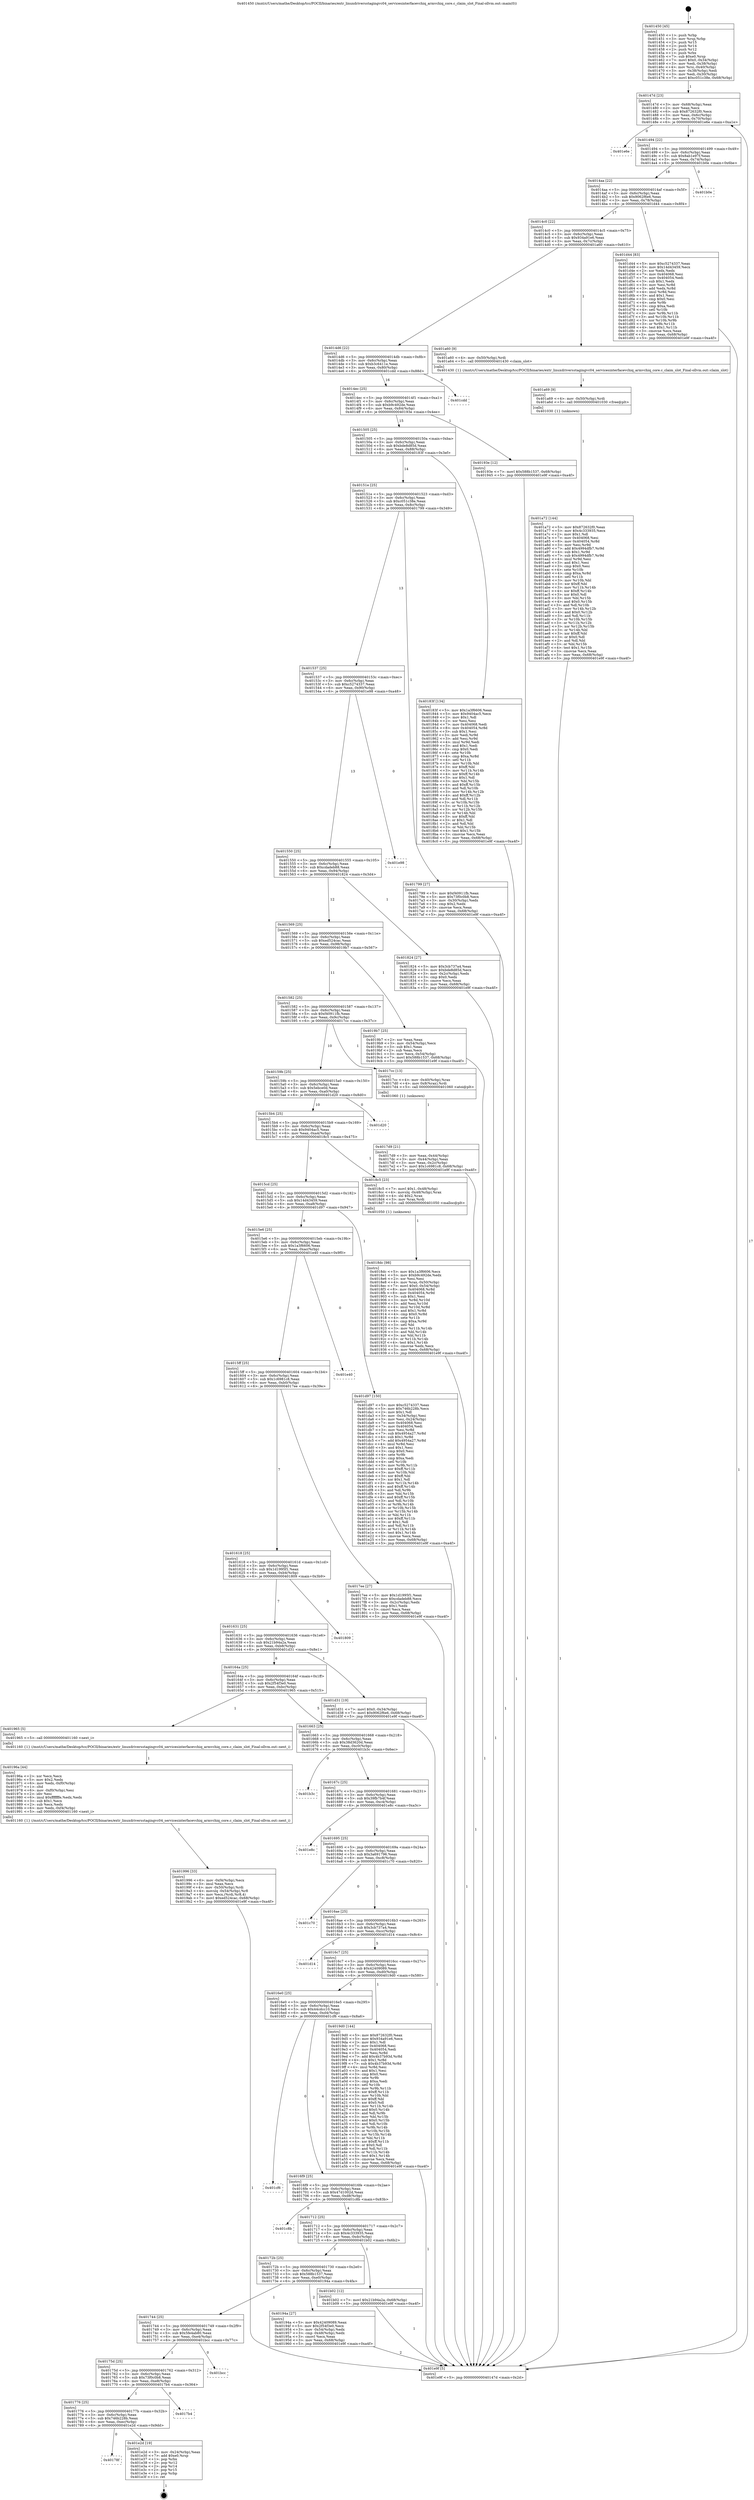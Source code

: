 digraph "0x401450" {
  label = "0x401450 (/mnt/c/Users/mathe/Desktop/tcc/POCII/binaries/extr_linuxdriversstagingvc04_servicesinterfacevchiq_armvchiq_core.c_claim_slot_Final-ollvm.out::main(0))"
  labelloc = "t"
  node[shape=record]

  Entry [label="",width=0.3,height=0.3,shape=circle,fillcolor=black,style=filled]
  "0x40147d" [label="{
     0x40147d [23]\l
     | [instrs]\l
     &nbsp;&nbsp;0x40147d \<+3\>: mov -0x68(%rbp),%eax\l
     &nbsp;&nbsp;0x401480 \<+2\>: mov %eax,%ecx\l
     &nbsp;&nbsp;0x401482 \<+6\>: sub $0x872632f0,%ecx\l
     &nbsp;&nbsp;0x401488 \<+3\>: mov %eax,-0x6c(%rbp)\l
     &nbsp;&nbsp;0x40148b \<+3\>: mov %ecx,-0x70(%rbp)\l
     &nbsp;&nbsp;0x40148e \<+6\>: je 0000000000401e6e \<main+0xa1e\>\l
  }"]
  "0x401e6e" [label="{
     0x401e6e\l
  }", style=dashed]
  "0x401494" [label="{
     0x401494 [22]\l
     | [instrs]\l
     &nbsp;&nbsp;0x401494 \<+5\>: jmp 0000000000401499 \<main+0x49\>\l
     &nbsp;&nbsp;0x401499 \<+3\>: mov -0x6c(%rbp),%eax\l
     &nbsp;&nbsp;0x40149c \<+5\>: sub $0x8ab1e97f,%eax\l
     &nbsp;&nbsp;0x4014a1 \<+3\>: mov %eax,-0x74(%rbp)\l
     &nbsp;&nbsp;0x4014a4 \<+6\>: je 0000000000401b0e \<main+0x6be\>\l
  }"]
  Exit [label="",width=0.3,height=0.3,shape=circle,fillcolor=black,style=filled,peripheries=2]
  "0x401b0e" [label="{
     0x401b0e\l
  }", style=dashed]
  "0x4014aa" [label="{
     0x4014aa [22]\l
     | [instrs]\l
     &nbsp;&nbsp;0x4014aa \<+5\>: jmp 00000000004014af \<main+0x5f\>\l
     &nbsp;&nbsp;0x4014af \<+3\>: mov -0x6c(%rbp),%eax\l
     &nbsp;&nbsp;0x4014b2 \<+5\>: sub $0x9062f6e6,%eax\l
     &nbsp;&nbsp;0x4014b7 \<+3\>: mov %eax,-0x78(%rbp)\l
     &nbsp;&nbsp;0x4014ba \<+6\>: je 0000000000401d44 \<main+0x8f4\>\l
  }"]
  "0x40178f" [label="{
     0x40178f\l
  }", style=dashed]
  "0x401d44" [label="{
     0x401d44 [83]\l
     | [instrs]\l
     &nbsp;&nbsp;0x401d44 \<+5\>: mov $0xc5274337,%eax\l
     &nbsp;&nbsp;0x401d49 \<+5\>: mov $0x14d43459,%ecx\l
     &nbsp;&nbsp;0x401d4e \<+2\>: xor %edx,%edx\l
     &nbsp;&nbsp;0x401d50 \<+7\>: mov 0x404068,%esi\l
     &nbsp;&nbsp;0x401d57 \<+7\>: mov 0x404054,%edi\l
     &nbsp;&nbsp;0x401d5e \<+3\>: sub $0x1,%edx\l
     &nbsp;&nbsp;0x401d61 \<+3\>: mov %esi,%r8d\l
     &nbsp;&nbsp;0x401d64 \<+3\>: add %edx,%r8d\l
     &nbsp;&nbsp;0x401d67 \<+4\>: imul %r8d,%esi\l
     &nbsp;&nbsp;0x401d6b \<+3\>: and $0x1,%esi\l
     &nbsp;&nbsp;0x401d6e \<+3\>: cmp $0x0,%esi\l
     &nbsp;&nbsp;0x401d71 \<+4\>: sete %r9b\l
     &nbsp;&nbsp;0x401d75 \<+3\>: cmp $0xa,%edi\l
     &nbsp;&nbsp;0x401d78 \<+4\>: setl %r10b\l
     &nbsp;&nbsp;0x401d7c \<+3\>: mov %r9b,%r11b\l
     &nbsp;&nbsp;0x401d7f \<+3\>: and %r10b,%r11b\l
     &nbsp;&nbsp;0x401d82 \<+3\>: xor %r10b,%r9b\l
     &nbsp;&nbsp;0x401d85 \<+3\>: or %r9b,%r11b\l
     &nbsp;&nbsp;0x401d88 \<+4\>: test $0x1,%r11b\l
     &nbsp;&nbsp;0x401d8c \<+3\>: cmovne %ecx,%eax\l
     &nbsp;&nbsp;0x401d8f \<+3\>: mov %eax,-0x68(%rbp)\l
     &nbsp;&nbsp;0x401d92 \<+5\>: jmp 0000000000401e9f \<main+0xa4f\>\l
  }"]
  "0x4014c0" [label="{
     0x4014c0 [22]\l
     | [instrs]\l
     &nbsp;&nbsp;0x4014c0 \<+5\>: jmp 00000000004014c5 \<main+0x75\>\l
     &nbsp;&nbsp;0x4014c5 \<+3\>: mov -0x6c(%rbp),%eax\l
     &nbsp;&nbsp;0x4014c8 \<+5\>: sub $0x934a91e6,%eax\l
     &nbsp;&nbsp;0x4014cd \<+3\>: mov %eax,-0x7c(%rbp)\l
     &nbsp;&nbsp;0x4014d0 \<+6\>: je 0000000000401a60 \<main+0x610\>\l
  }"]
  "0x401e2d" [label="{
     0x401e2d [19]\l
     | [instrs]\l
     &nbsp;&nbsp;0x401e2d \<+3\>: mov -0x24(%rbp),%eax\l
     &nbsp;&nbsp;0x401e30 \<+7\>: add $0xe0,%rsp\l
     &nbsp;&nbsp;0x401e37 \<+1\>: pop %rbx\l
     &nbsp;&nbsp;0x401e38 \<+2\>: pop %r12\l
     &nbsp;&nbsp;0x401e3a \<+2\>: pop %r14\l
     &nbsp;&nbsp;0x401e3c \<+2\>: pop %r15\l
     &nbsp;&nbsp;0x401e3e \<+1\>: pop %rbp\l
     &nbsp;&nbsp;0x401e3f \<+1\>: ret\l
  }"]
  "0x401a60" [label="{
     0x401a60 [9]\l
     | [instrs]\l
     &nbsp;&nbsp;0x401a60 \<+4\>: mov -0x50(%rbp),%rdi\l
     &nbsp;&nbsp;0x401a64 \<+5\>: call 0000000000401430 \<claim_slot\>\l
     | [calls]\l
     &nbsp;&nbsp;0x401430 \{1\} (/mnt/c/Users/mathe/Desktop/tcc/POCII/binaries/extr_linuxdriversstagingvc04_servicesinterfacevchiq_armvchiq_core.c_claim_slot_Final-ollvm.out::claim_slot)\l
  }"]
  "0x4014d6" [label="{
     0x4014d6 [22]\l
     | [instrs]\l
     &nbsp;&nbsp;0x4014d6 \<+5\>: jmp 00000000004014db \<main+0x8b\>\l
     &nbsp;&nbsp;0x4014db \<+3\>: mov -0x6c(%rbp),%eax\l
     &nbsp;&nbsp;0x4014de \<+5\>: sub $0xb3c6411e,%eax\l
     &nbsp;&nbsp;0x4014e3 \<+3\>: mov %eax,-0x80(%rbp)\l
     &nbsp;&nbsp;0x4014e6 \<+6\>: je 0000000000401cdd \<main+0x88d\>\l
  }"]
  "0x401776" [label="{
     0x401776 [25]\l
     | [instrs]\l
     &nbsp;&nbsp;0x401776 \<+5\>: jmp 000000000040177b \<main+0x32b\>\l
     &nbsp;&nbsp;0x40177b \<+3\>: mov -0x6c(%rbp),%eax\l
     &nbsp;&nbsp;0x40177e \<+5\>: sub $0x746b228b,%eax\l
     &nbsp;&nbsp;0x401783 \<+6\>: mov %eax,-0xec(%rbp)\l
     &nbsp;&nbsp;0x401789 \<+6\>: je 0000000000401e2d \<main+0x9dd\>\l
  }"]
  "0x401cdd" [label="{
     0x401cdd\l
  }", style=dashed]
  "0x4014ec" [label="{
     0x4014ec [25]\l
     | [instrs]\l
     &nbsp;&nbsp;0x4014ec \<+5\>: jmp 00000000004014f1 \<main+0xa1\>\l
     &nbsp;&nbsp;0x4014f1 \<+3\>: mov -0x6c(%rbp),%eax\l
     &nbsp;&nbsp;0x4014f4 \<+5\>: sub $0xb9c492de,%eax\l
     &nbsp;&nbsp;0x4014f9 \<+6\>: mov %eax,-0x84(%rbp)\l
     &nbsp;&nbsp;0x4014ff \<+6\>: je 000000000040193e \<main+0x4ee\>\l
  }"]
  "0x4017b4" [label="{
     0x4017b4\l
  }", style=dashed]
  "0x40193e" [label="{
     0x40193e [12]\l
     | [instrs]\l
     &nbsp;&nbsp;0x40193e \<+7\>: movl $0x588b1537,-0x68(%rbp)\l
     &nbsp;&nbsp;0x401945 \<+5\>: jmp 0000000000401e9f \<main+0xa4f\>\l
  }"]
  "0x401505" [label="{
     0x401505 [25]\l
     | [instrs]\l
     &nbsp;&nbsp;0x401505 \<+5\>: jmp 000000000040150a \<main+0xba\>\l
     &nbsp;&nbsp;0x40150a \<+3\>: mov -0x6c(%rbp),%eax\l
     &nbsp;&nbsp;0x40150d \<+5\>: sub $0xbde8d85d,%eax\l
     &nbsp;&nbsp;0x401512 \<+6\>: mov %eax,-0x88(%rbp)\l
     &nbsp;&nbsp;0x401518 \<+6\>: je 000000000040183f \<main+0x3ef\>\l
  }"]
  "0x40175d" [label="{
     0x40175d [25]\l
     | [instrs]\l
     &nbsp;&nbsp;0x40175d \<+5\>: jmp 0000000000401762 \<main+0x312\>\l
     &nbsp;&nbsp;0x401762 \<+3\>: mov -0x6c(%rbp),%eax\l
     &nbsp;&nbsp;0x401765 \<+5\>: sub $0x73f0c0b8,%eax\l
     &nbsp;&nbsp;0x40176a \<+6\>: mov %eax,-0xe8(%rbp)\l
     &nbsp;&nbsp;0x401770 \<+6\>: je 00000000004017b4 \<main+0x364\>\l
  }"]
  "0x40183f" [label="{
     0x40183f [134]\l
     | [instrs]\l
     &nbsp;&nbsp;0x40183f \<+5\>: mov $0x1a3f6606,%eax\l
     &nbsp;&nbsp;0x401844 \<+5\>: mov $0x9404ac5,%ecx\l
     &nbsp;&nbsp;0x401849 \<+2\>: mov $0x1,%dl\l
     &nbsp;&nbsp;0x40184b \<+2\>: xor %esi,%esi\l
     &nbsp;&nbsp;0x40184d \<+7\>: mov 0x404068,%edi\l
     &nbsp;&nbsp;0x401854 \<+8\>: mov 0x404054,%r8d\l
     &nbsp;&nbsp;0x40185c \<+3\>: sub $0x1,%esi\l
     &nbsp;&nbsp;0x40185f \<+3\>: mov %edi,%r9d\l
     &nbsp;&nbsp;0x401862 \<+3\>: add %esi,%r9d\l
     &nbsp;&nbsp;0x401865 \<+4\>: imul %r9d,%edi\l
     &nbsp;&nbsp;0x401869 \<+3\>: and $0x1,%edi\l
     &nbsp;&nbsp;0x40186c \<+3\>: cmp $0x0,%edi\l
     &nbsp;&nbsp;0x40186f \<+4\>: sete %r10b\l
     &nbsp;&nbsp;0x401873 \<+4\>: cmp $0xa,%r8d\l
     &nbsp;&nbsp;0x401877 \<+4\>: setl %r11b\l
     &nbsp;&nbsp;0x40187b \<+3\>: mov %r10b,%bl\l
     &nbsp;&nbsp;0x40187e \<+3\>: xor $0xff,%bl\l
     &nbsp;&nbsp;0x401881 \<+3\>: mov %r11b,%r14b\l
     &nbsp;&nbsp;0x401884 \<+4\>: xor $0xff,%r14b\l
     &nbsp;&nbsp;0x401888 \<+3\>: xor $0x1,%dl\l
     &nbsp;&nbsp;0x40188b \<+3\>: mov %bl,%r15b\l
     &nbsp;&nbsp;0x40188e \<+4\>: and $0xff,%r15b\l
     &nbsp;&nbsp;0x401892 \<+3\>: and %dl,%r10b\l
     &nbsp;&nbsp;0x401895 \<+3\>: mov %r14b,%r12b\l
     &nbsp;&nbsp;0x401898 \<+4\>: and $0xff,%r12b\l
     &nbsp;&nbsp;0x40189c \<+3\>: and %dl,%r11b\l
     &nbsp;&nbsp;0x40189f \<+3\>: or %r10b,%r15b\l
     &nbsp;&nbsp;0x4018a2 \<+3\>: or %r11b,%r12b\l
     &nbsp;&nbsp;0x4018a5 \<+3\>: xor %r12b,%r15b\l
     &nbsp;&nbsp;0x4018a8 \<+3\>: or %r14b,%bl\l
     &nbsp;&nbsp;0x4018ab \<+3\>: xor $0xff,%bl\l
     &nbsp;&nbsp;0x4018ae \<+3\>: or $0x1,%dl\l
     &nbsp;&nbsp;0x4018b1 \<+2\>: and %dl,%bl\l
     &nbsp;&nbsp;0x4018b3 \<+3\>: or %bl,%r15b\l
     &nbsp;&nbsp;0x4018b6 \<+4\>: test $0x1,%r15b\l
     &nbsp;&nbsp;0x4018ba \<+3\>: cmovne %ecx,%eax\l
     &nbsp;&nbsp;0x4018bd \<+3\>: mov %eax,-0x68(%rbp)\l
     &nbsp;&nbsp;0x4018c0 \<+5\>: jmp 0000000000401e9f \<main+0xa4f\>\l
  }"]
  "0x40151e" [label="{
     0x40151e [25]\l
     | [instrs]\l
     &nbsp;&nbsp;0x40151e \<+5\>: jmp 0000000000401523 \<main+0xd3\>\l
     &nbsp;&nbsp;0x401523 \<+3\>: mov -0x6c(%rbp),%eax\l
     &nbsp;&nbsp;0x401526 \<+5\>: sub $0xc051c38e,%eax\l
     &nbsp;&nbsp;0x40152b \<+6\>: mov %eax,-0x8c(%rbp)\l
     &nbsp;&nbsp;0x401531 \<+6\>: je 0000000000401799 \<main+0x349\>\l
  }"]
  "0x401bcc" [label="{
     0x401bcc\l
  }", style=dashed]
  "0x401799" [label="{
     0x401799 [27]\l
     | [instrs]\l
     &nbsp;&nbsp;0x401799 \<+5\>: mov $0xf40911fb,%eax\l
     &nbsp;&nbsp;0x40179e \<+5\>: mov $0x73f0c0b8,%ecx\l
     &nbsp;&nbsp;0x4017a3 \<+3\>: mov -0x30(%rbp),%edx\l
     &nbsp;&nbsp;0x4017a6 \<+3\>: cmp $0x2,%edx\l
     &nbsp;&nbsp;0x4017a9 \<+3\>: cmovne %ecx,%eax\l
     &nbsp;&nbsp;0x4017ac \<+3\>: mov %eax,-0x68(%rbp)\l
     &nbsp;&nbsp;0x4017af \<+5\>: jmp 0000000000401e9f \<main+0xa4f\>\l
  }"]
  "0x401537" [label="{
     0x401537 [25]\l
     | [instrs]\l
     &nbsp;&nbsp;0x401537 \<+5\>: jmp 000000000040153c \<main+0xec\>\l
     &nbsp;&nbsp;0x40153c \<+3\>: mov -0x6c(%rbp),%eax\l
     &nbsp;&nbsp;0x40153f \<+5\>: sub $0xc5274337,%eax\l
     &nbsp;&nbsp;0x401544 \<+6\>: mov %eax,-0x90(%rbp)\l
     &nbsp;&nbsp;0x40154a \<+6\>: je 0000000000401e98 \<main+0xa48\>\l
  }"]
  "0x401e9f" [label="{
     0x401e9f [5]\l
     | [instrs]\l
     &nbsp;&nbsp;0x401e9f \<+5\>: jmp 000000000040147d \<main+0x2d\>\l
  }"]
  "0x401450" [label="{
     0x401450 [45]\l
     | [instrs]\l
     &nbsp;&nbsp;0x401450 \<+1\>: push %rbp\l
     &nbsp;&nbsp;0x401451 \<+3\>: mov %rsp,%rbp\l
     &nbsp;&nbsp;0x401454 \<+2\>: push %r15\l
     &nbsp;&nbsp;0x401456 \<+2\>: push %r14\l
     &nbsp;&nbsp;0x401458 \<+2\>: push %r12\l
     &nbsp;&nbsp;0x40145a \<+1\>: push %rbx\l
     &nbsp;&nbsp;0x40145b \<+7\>: sub $0xe0,%rsp\l
     &nbsp;&nbsp;0x401462 \<+7\>: movl $0x0,-0x34(%rbp)\l
     &nbsp;&nbsp;0x401469 \<+3\>: mov %edi,-0x38(%rbp)\l
     &nbsp;&nbsp;0x40146c \<+4\>: mov %rsi,-0x40(%rbp)\l
     &nbsp;&nbsp;0x401470 \<+3\>: mov -0x38(%rbp),%edi\l
     &nbsp;&nbsp;0x401473 \<+3\>: mov %edi,-0x30(%rbp)\l
     &nbsp;&nbsp;0x401476 \<+7\>: movl $0xc051c38e,-0x68(%rbp)\l
  }"]
  "0x401a72" [label="{
     0x401a72 [144]\l
     | [instrs]\l
     &nbsp;&nbsp;0x401a72 \<+5\>: mov $0x872632f0,%eax\l
     &nbsp;&nbsp;0x401a77 \<+5\>: mov $0x4c333935,%ecx\l
     &nbsp;&nbsp;0x401a7c \<+2\>: mov $0x1,%dl\l
     &nbsp;&nbsp;0x401a7e \<+7\>: mov 0x404068,%esi\l
     &nbsp;&nbsp;0x401a85 \<+8\>: mov 0x404054,%r8d\l
     &nbsp;&nbsp;0x401a8d \<+3\>: mov %esi,%r9d\l
     &nbsp;&nbsp;0x401a90 \<+7\>: add $0x4994dfb7,%r9d\l
     &nbsp;&nbsp;0x401a97 \<+4\>: sub $0x1,%r9d\l
     &nbsp;&nbsp;0x401a9b \<+7\>: sub $0x4994dfb7,%r9d\l
     &nbsp;&nbsp;0x401aa2 \<+4\>: imul %r9d,%esi\l
     &nbsp;&nbsp;0x401aa6 \<+3\>: and $0x1,%esi\l
     &nbsp;&nbsp;0x401aa9 \<+3\>: cmp $0x0,%esi\l
     &nbsp;&nbsp;0x401aac \<+4\>: sete %r10b\l
     &nbsp;&nbsp;0x401ab0 \<+4\>: cmp $0xa,%r8d\l
     &nbsp;&nbsp;0x401ab4 \<+4\>: setl %r11b\l
     &nbsp;&nbsp;0x401ab8 \<+3\>: mov %r10b,%bl\l
     &nbsp;&nbsp;0x401abb \<+3\>: xor $0xff,%bl\l
     &nbsp;&nbsp;0x401abe \<+3\>: mov %r11b,%r14b\l
     &nbsp;&nbsp;0x401ac1 \<+4\>: xor $0xff,%r14b\l
     &nbsp;&nbsp;0x401ac5 \<+3\>: xor $0x0,%dl\l
     &nbsp;&nbsp;0x401ac8 \<+3\>: mov %bl,%r15b\l
     &nbsp;&nbsp;0x401acb \<+4\>: and $0x0,%r15b\l
     &nbsp;&nbsp;0x401acf \<+3\>: and %dl,%r10b\l
     &nbsp;&nbsp;0x401ad2 \<+3\>: mov %r14b,%r12b\l
     &nbsp;&nbsp;0x401ad5 \<+4\>: and $0x0,%r12b\l
     &nbsp;&nbsp;0x401ad9 \<+3\>: and %dl,%r11b\l
     &nbsp;&nbsp;0x401adc \<+3\>: or %r10b,%r15b\l
     &nbsp;&nbsp;0x401adf \<+3\>: or %r11b,%r12b\l
     &nbsp;&nbsp;0x401ae2 \<+3\>: xor %r12b,%r15b\l
     &nbsp;&nbsp;0x401ae5 \<+3\>: or %r14b,%bl\l
     &nbsp;&nbsp;0x401ae8 \<+3\>: xor $0xff,%bl\l
     &nbsp;&nbsp;0x401aeb \<+3\>: or $0x0,%dl\l
     &nbsp;&nbsp;0x401aee \<+2\>: and %dl,%bl\l
     &nbsp;&nbsp;0x401af0 \<+3\>: or %bl,%r15b\l
     &nbsp;&nbsp;0x401af3 \<+4\>: test $0x1,%r15b\l
     &nbsp;&nbsp;0x401af7 \<+3\>: cmovne %ecx,%eax\l
     &nbsp;&nbsp;0x401afa \<+3\>: mov %eax,-0x68(%rbp)\l
     &nbsp;&nbsp;0x401afd \<+5\>: jmp 0000000000401e9f \<main+0xa4f\>\l
  }"]
  "0x401e98" [label="{
     0x401e98\l
  }", style=dashed]
  "0x401550" [label="{
     0x401550 [25]\l
     | [instrs]\l
     &nbsp;&nbsp;0x401550 \<+5\>: jmp 0000000000401555 \<main+0x105\>\l
     &nbsp;&nbsp;0x401555 \<+3\>: mov -0x6c(%rbp),%eax\l
     &nbsp;&nbsp;0x401558 \<+5\>: sub $0xcdadeb88,%eax\l
     &nbsp;&nbsp;0x40155d \<+6\>: mov %eax,-0x94(%rbp)\l
     &nbsp;&nbsp;0x401563 \<+6\>: je 0000000000401824 \<main+0x3d4\>\l
  }"]
  "0x401a69" [label="{
     0x401a69 [9]\l
     | [instrs]\l
     &nbsp;&nbsp;0x401a69 \<+4\>: mov -0x50(%rbp),%rdi\l
     &nbsp;&nbsp;0x401a6d \<+5\>: call 0000000000401030 \<free@plt\>\l
     | [calls]\l
     &nbsp;&nbsp;0x401030 \{1\} (unknown)\l
  }"]
  "0x401824" [label="{
     0x401824 [27]\l
     | [instrs]\l
     &nbsp;&nbsp;0x401824 \<+5\>: mov $0x3cb737a4,%eax\l
     &nbsp;&nbsp;0x401829 \<+5\>: mov $0xbde8d85d,%ecx\l
     &nbsp;&nbsp;0x40182e \<+3\>: mov -0x2c(%rbp),%edx\l
     &nbsp;&nbsp;0x401831 \<+3\>: cmp $0x0,%edx\l
     &nbsp;&nbsp;0x401834 \<+3\>: cmove %ecx,%eax\l
     &nbsp;&nbsp;0x401837 \<+3\>: mov %eax,-0x68(%rbp)\l
     &nbsp;&nbsp;0x40183a \<+5\>: jmp 0000000000401e9f \<main+0xa4f\>\l
  }"]
  "0x401569" [label="{
     0x401569 [25]\l
     | [instrs]\l
     &nbsp;&nbsp;0x401569 \<+5\>: jmp 000000000040156e \<main+0x11e\>\l
     &nbsp;&nbsp;0x40156e \<+3\>: mov -0x6c(%rbp),%eax\l
     &nbsp;&nbsp;0x401571 \<+5\>: sub $0xed524cac,%eax\l
     &nbsp;&nbsp;0x401576 \<+6\>: mov %eax,-0x98(%rbp)\l
     &nbsp;&nbsp;0x40157c \<+6\>: je 00000000004019b7 \<main+0x567\>\l
  }"]
  "0x401996" [label="{
     0x401996 [33]\l
     | [instrs]\l
     &nbsp;&nbsp;0x401996 \<+6\>: mov -0xf4(%rbp),%ecx\l
     &nbsp;&nbsp;0x40199c \<+3\>: imul %eax,%ecx\l
     &nbsp;&nbsp;0x40199f \<+4\>: mov -0x50(%rbp),%rdi\l
     &nbsp;&nbsp;0x4019a3 \<+4\>: movslq -0x54(%rbp),%r8\l
     &nbsp;&nbsp;0x4019a7 \<+4\>: mov %ecx,(%rdi,%r8,4)\l
     &nbsp;&nbsp;0x4019ab \<+7\>: movl $0xed524cac,-0x68(%rbp)\l
     &nbsp;&nbsp;0x4019b2 \<+5\>: jmp 0000000000401e9f \<main+0xa4f\>\l
  }"]
  "0x4019b7" [label="{
     0x4019b7 [25]\l
     | [instrs]\l
     &nbsp;&nbsp;0x4019b7 \<+2\>: xor %eax,%eax\l
     &nbsp;&nbsp;0x4019b9 \<+3\>: mov -0x54(%rbp),%ecx\l
     &nbsp;&nbsp;0x4019bc \<+3\>: sub $0x1,%eax\l
     &nbsp;&nbsp;0x4019bf \<+2\>: sub %eax,%ecx\l
     &nbsp;&nbsp;0x4019c1 \<+3\>: mov %ecx,-0x54(%rbp)\l
     &nbsp;&nbsp;0x4019c4 \<+7\>: movl $0x588b1537,-0x68(%rbp)\l
     &nbsp;&nbsp;0x4019cb \<+5\>: jmp 0000000000401e9f \<main+0xa4f\>\l
  }"]
  "0x401582" [label="{
     0x401582 [25]\l
     | [instrs]\l
     &nbsp;&nbsp;0x401582 \<+5\>: jmp 0000000000401587 \<main+0x137\>\l
     &nbsp;&nbsp;0x401587 \<+3\>: mov -0x6c(%rbp),%eax\l
     &nbsp;&nbsp;0x40158a \<+5\>: sub $0xf40911fb,%eax\l
     &nbsp;&nbsp;0x40158f \<+6\>: mov %eax,-0x9c(%rbp)\l
     &nbsp;&nbsp;0x401595 \<+6\>: je 00000000004017cc \<main+0x37c\>\l
  }"]
  "0x40196a" [label="{
     0x40196a [44]\l
     | [instrs]\l
     &nbsp;&nbsp;0x40196a \<+2\>: xor %ecx,%ecx\l
     &nbsp;&nbsp;0x40196c \<+5\>: mov $0x2,%edx\l
     &nbsp;&nbsp;0x401971 \<+6\>: mov %edx,-0xf0(%rbp)\l
     &nbsp;&nbsp;0x401977 \<+1\>: cltd\l
     &nbsp;&nbsp;0x401978 \<+6\>: mov -0xf0(%rbp),%esi\l
     &nbsp;&nbsp;0x40197e \<+2\>: idiv %esi\l
     &nbsp;&nbsp;0x401980 \<+6\>: imul $0xfffffffe,%edx,%edx\l
     &nbsp;&nbsp;0x401986 \<+3\>: sub $0x1,%ecx\l
     &nbsp;&nbsp;0x401989 \<+2\>: sub %ecx,%edx\l
     &nbsp;&nbsp;0x40198b \<+6\>: mov %edx,-0xf4(%rbp)\l
     &nbsp;&nbsp;0x401991 \<+5\>: call 0000000000401160 \<next_i\>\l
     | [calls]\l
     &nbsp;&nbsp;0x401160 \{1\} (/mnt/c/Users/mathe/Desktop/tcc/POCII/binaries/extr_linuxdriversstagingvc04_servicesinterfacevchiq_armvchiq_core.c_claim_slot_Final-ollvm.out::next_i)\l
  }"]
  "0x4017cc" [label="{
     0x4017cc [13]\l
     | [instrs]\l
     &nbsp;&nbsp;0x4017cc \<+4\>: mov -0x40(%rbp),%rax\l
     &nbsp;&nbsp;0x4017d0 \<+4\>: mov 0x8(%rax),%rdi\l
     &nbsp;&nbsp;0x4017d4 \<+5\>: call 0000000000401060 \<atoi@plt\>\l
     | [calls]\l
     &nbsp;&nbsp;0x401060 \{1\} (unknown)\l
  }"]
  "0x40159b" [label="{
     0x40159b [25]\l
     | [instrs]\l
     &nbsp;&nbsp;0x40159b \<+5\>: jmp 00000000004015a0 \<main+0x150\>\l
     &nbsp;&nbsp;0x4015a0 \<+3\>: mov -0x6c(%rbp),%eax\l
     &nbsp;&nbsp;0x4015a3 \<+5\>: sub $0x5ebce0d,%eax\l
     &nbsp;&nbsp;0x4015a8 \<+6\>: mov %eax,-0xa0(%rbp)\l
     &nbsp;&nbsp;0x4015ae \<+6\>: je 0000000000401d20 \<main+0x8d0\>\l
  }"]
  "0x4017d9" [label="{
     0x4017d9 [21]\l
     | [instrs]\l
     &nbsp;&nbsp;0x4017d9 \<+3\>: mov %eax,-0x44(%rbp)\l
     &nbsp;&nbsp;0x4017dc \<+3\>: mov -0x44(%rbp),%eax\l
     &nbsp;&nbsp;0x4017df \<+3\>: mov %eax,-0x2c(%rbp)\l
     &nbsp;&nbsp;0x4017e2 \<+7\>: movl $0x1c6981c8,-0x68(%rbp)\l
     &nbsp;&nbsp;0x4017e9 \<+5\>: jmp 0000000000401e9f \<main+0xa4f\>\l
  }"]
  "0x401744" [label="{
     0x401744 [25]\l
     | [instrs]\l
     &nbsp;&nbsp;0x401744 \<+5\>: jmp 0000000000401749 \<main+0x2f9\>\l
     &nbsp;&nbsp;0x401749 \<+3\>: mov -0x6c(%rbp),%eax\l
     &nbsp;&nbsp;0x40174c \<+5\>: sub $0x5fe4ab80,%eax\l
     &nbsp;&nbsp;0x401751 \<+6\>: mov %eax,-0xe4(%rbp)\l
     &nbsp;&nbsp;0x401757 \<+6\>: je 0000000000401bcc \<main+0x77c\>\l
  }"]
  "0x401d20" [label="{
     0x401d20\l
  }", style=dashed]
  "0x4015b4" [label="{
     0x4015b4 [25]\l
     | [instrs]\l
     &nbsp;&nbsp;0x4015b4 \<+5\>: jmp 00000000004015b9 \<main+0x169\>\l
     &nbsp;&nbsp;0x4015b9 \<+3\>: mov -0x6c(%rbp),%eax\l
     &nbsp;&nbsp;0x4015bc \<+5\>: sub $0x9404ac5,%eax\l
     &nbsp;&nbsp;0x4015c1 \<+6\>: mov %eax,-0xa4(%rbp)\l
     &nbsp;&nbsp;0x4015c7 \<+6\>: je 00000000004018c5 \<main+0x475\>\l
  }"]
  "0x40194a" [label="{
     0x40194a [27]\l
     | [instrs]\l
     &nbsp;&nbsp;0x40194a \<+5\>: mov $0x42409089,%eax\l
     &nbsp;&nbsp;0x40194f \<+5\>: mov $0x2f54f3e0,%ecx\l
     &nbsp;&nbsp;0x401954 \<+3\>: mov -0x54(%rbp),%edx\l
     &nbsp;&nbsp;0x401957 \<+3\>: cmp -0x48(%rbp),%edx\l
     &nbsp;&nbsp;0x40195a \<+3\>: cmovl %ecx,%eax\l
     &nbsp;&nbsp;0x40195d \<+3\>: mov %eax,-0x68(%rbp)\l
     &nbsp;&nbsp;0x401960 \<+5\>: jmp 0000000000401e9f \<main+0xa4f\>\l
  }"]
  "0x4018c5" [label="{
     0x4018c5 [23]\l
     | [instrs]\l
     &nbsp;&nbsp;0x4018c5 \<+7\>: movl $0x1,-0x48(%rbp)\l
     &nbsp;&nbsp;0x4018cc \<+4\>: movslq -0x48(%rbp),%rax\l
     &nbsp;&nbsp;0x4018d0 \<+4\>: shl $0x2,%rax\l
     &nbsp;&nbsp;0x4018d4 \<+3\>: mov %rax,%rdi\l
     &nbsp;&nbsp;0x4018d7 \<+5\>: call 0000000000401050 \<malloc@plt\>\l
     | [calls]\l
     &nbsp;&nbsp;0x401050 \{1\} (unknown)\l
  }"]
  "0x4015cd" [label="{
     0x4015cd [25]\l
     | [instrs]\l
     &nbsp;&nbsp;0x4015cd \<+5\>: jmp 00000000004015d2 \<main+0x182\>\l
     &nbsp;&nbsp;0x4015d2 \<+3\>: mov -0x6c(%rbp),%eax\l
     &nbsp;&nbsp;0x4015d5 \<+5\>: sub $0x14d43459,%eax\l
     &nbsp;&nbsp;0x4015da \<+6\>: mov %eax,-0xa8(%rbp)\l
     &nbsp;&nbsp;0x4015e0 \<+6\>: je 0000000000401d97 \<main+0x947\>\l
  }"]
  "0x40172b" [label="{
     0x40172b [25]\l
     | [instrs]\l
     &nbsp;&nbsp;0x40172b \<+5\>: jmp 0000000000401730 \<main+0x2e0\>\l
     &nbsp;&nbsp;0x401730 \<+3\>: mov -0x6c(%rbp),%eax\l
     &nbsp;&nbsp;0x401733 \<+5\>: sub $0x588b1537,%eax\l
     &nbsp;&nbsp;0x401738 \<+6\>: mov %eax,-0xe0(%rbp)\l
     &nbsp;&nbsp;0x40173e \<+6\>: je 000000000040194a \<main+0x4fa\>\l
  }"]
  "0x401d97" [label="{
     0x401d97 [150]\l
     | [instrs]\l
     &nbsp;&nbsp;0x401d97 \<+5\>: mov $0xc5274337,%eax\l
     &nbsp;&nbsp;0x401d9c \<+5\>: mov $0x746b228b,%ecx\l
     &nbsp;&nbsp;0x401da1 \<+2\>: mov $0x1,%dl\l
     &nbsp;&nbsp;0x401da3 \<+3\>: mov -0x34(%rbp),%esi\l
     &nbsp;&nbsp;0x401da6 \<+3\>: mov %esi,-0x24(%rbp)\l
     &nbsp;&nbsp;0x401da9 \<+7\>: mov 0x404068,%esi\l
     &nbsp;&nbsp;0x401db0 \<+7\>: mov 0x404054,%edi\l
     &nbsp;&nbsp;0x401db7 \<+3\>: mov %esi,%r8d\l
     &nbsp;&nbsp;0x401dba \<+7\>: sub $0x4954a27,%r8d\l
     &nbsp;&nbsp;0x401dc1 \<+4\>: sub $0x1,%r8d\l
     &nbsp;&nbsp;0x401dc5 \<+7\>: add $0x4954a27,%r8d\l
     &nbsp;&nbsp;0x401dcc \<+4\>: imul %r8d,%esi\l
     &nbsp;&nbsp;0x401dd0 \<+3\>: and $0x1,%esi\l
     &nbsp;&nbsp;0x401dd3 \<+3\>: cmp $0x0,%esi\l
     &nbsp;&nbsp;0x401dd6 \<+4\>: sete %r9b\l
     &nbsp;&nbsp;0x401dda \<+3\>: cmp $0xa,%edi\l
     &nbsp;&nbsp;0x401ddd \<+4\>: setl %r10b\l
     &nbsp;&nbsp;0x401de1 \<+3\>: mov %r9b,%r11b\l
     &nbsp;&nbsp;0x401de4 \<+4\>: xor $0xff,%r11b\l
     &nbsp;&nbsp;0x401de8 \<+3\>: mov %r10b,%bl\l
     &nbsp;&nbsp;0x401deb \<+3\>: xor $0xff,%bl\l
     &nbsp;&nbsp;0x401dee \<+3\>: xor $0x1,%dl\l
     &nbsp;&nbsp;0x401df1 \<+3\>: mov %r11b,%r14b\l
     &nbsp;&nbsp;0x401df4 \<+4\>: and $0xff,%r14b\l
     &nbsp;&nbsp;0x401df8 \<+3\>: and %dl,%r9b\l
     &nbsp;&nbsp;0x401dfb \<+3\>: mov %bl,%r15b\l
     &nbsp;&nbsp;0x401dfe \<+4\>: and $0xff,%r15b\l
     &nbsp;&nbsp;0x401e02 \<+3\>: and %dl,%r10b\l
     &nbsp;&nbsp;0x401e05 \<+3\>: or %r9b,%r14b\l
     &nbsp;&nbsp;0x401e08 \<+3\>: or %r10b,%r15b\l
     &nbsp;&nbsp;0x401e0b \<+3\>: xor %r15b,%r14b\l
     &nbsp;&nbsp;0x401e0e \<+3\>: or %bl,%r11b\l
     &nbsp;&nbsp;0x401e11 \<+4\>: xor $0xff,%r11b\l
     &nbsp;&nbsp;0x401e15 \<+3\>: or $0x1,%dl\l
     &nbsp;&nbsp;0x401e18 \<+3\>: and %dl,%r11b\l
     &nbsp;&nbsp;0x401e1b \<+3\>: or %r11b,%r14b\l
     &nbsp;&nbsp;0x401e1e \<+4\>: test $0x1,%r14b\l
     &nbsp;&nbsp;0x401e22 \<+3\>: cmovne %ecx,%eax\l
     &nbsp;&nbsp;0x401e25 \<+3\>: mov %eax,-0x68(%rbp)\l
     &nbsp;&nbsp;0x401e28 \<+5\>: jmp 0000000000401e9f \<main+0xa4f\>\l
  }"]
  "0x4015e6" [label="{
     0x4015e6 [25]\l
     | [instrs]\l
     &nbsp;&nbsp;0x4015e6 \<+5\>: jmp 00000000004015eb \<main+0x19b\>\l
     &nbsp;&nbsp;0x4015eb \<+3\>: mov -0x6c(%rbp),%eax\l
     &nbsp;&nbsp;0x4015ee \<+5\>: sub $0x1a3f6606,%eax\l
     &nbsp;&nbsp;0x4015f3 \<+6\>: mov %eax,-0xac(%rbp)\l
     &nbsp;&nbsp;0x4015f9 \<+6\>: je 0000000000401e40 \<main+0x9f0\>\l
  }"]
  "0x401b02" [label="{
     0x401b02 [12]\l
     | [instrs]\l
     &nbsp;&nbsp;0x401b02 \<+7\>: movl $0x21b94a2a,-0x68(%rbp)\l
     &nbsp;&nbsp;0x401b09 \<+5\>: jmp 0000000000401e9f \<main+0xa4f\>\l
  }"]
  "0x401e40" [label="{
     0x401e40\l
  }", style=dashed]
  "0x4015ff" [label="{
     0x4015ff [25]\l
     | [instrs]\l
     &nbsp;&nbsp;0x4015ff \<+5\>: jmp 0000000000401604 \<main+0x1b4\>\l
     &nbsp;&nbsp;0x401604 \<+3\>: mov -0x6c(%rbp),%eax\l
     &nbsp;&nbsp;0x401607 \<+5\>: sub $0x1c6981c8,%eax\l
     &nbsp;&nbsp;0x40160c \<+6\>: mov %eax,-0xb0(%rbp)\l
     &nbsp;&nbsp;0x401612 \<+6\>: je 00000000004017ee \<main+0x39e\>\l
  }"]
  "0x401712" [label="{
     0x401712 [25]\l
     | [instrs]\l
     &nbsp;&nbsp;0x401712 \<+5\>: jmp 0000000000401717 \<main+0x2c7\>\l
     &nbsp;&nbsp;0x401717 \<+3\>: mov -0x6c(%rbp),%eax\l
     &nbsp;&nbsp;0x40171a \<+5\>: sub $0x4c333935,%eax\l
     &nbsp;&nbsp;0x40171f \<+6\>: mov %eax,-0xdc(%rbp)\l
     &nbsp;&nbsp;0x401725 \<+6\>: je 0000000000401b02 \<main+0x6b2\>\l
  }"]
  "0x4017ee" [label="{
     0x4017ee [27]\l
     | [instrs]\l
     &nbsp;&nbsp;0x4017ee \<+5\>: mov $0x1d1995f1,%eax\l
     &nbsp;&nbsp;0x4017f3 \<+5\>: mov $0xcdadeb88,%ecx\l
     &nbsp;&nbsp;0x4017f8 \<+3\>: mov -0x2c(%rbp),%edx\l
     &nbsp;&nbsp;0x4017fb \<+3\>: cmp $0x1,%edx\l
     &nbsp;&nbsp;0x4017fe \<+3\>: cmovl %ecx,%eax\l
     &nbsp;&nbsp;0x401801 \<+3\>: mov %eax,-0x68(%rbp)\l
     &nbsp;&nbsp;0x401804 \<+5\>: jmp 0000000000401e9f \<main+0xa4f\>\l
  }"]
  "0x401618" [label="{
     0x401618 [25]\l
     | [instrs]\l
     &nbsp;&nbsp;0x401618 \<+5\>: jmp 000000000040161d \<main+0x1cd\>\l
     &nbsp;&nbsp;0x40161d \<+3\>: mov -0x6c(%rbp),%eax\l
     &nbsp;&nbsp;0x401620 \<+5\>: sub $0x1d1995f1,%eax\l
     &nbsp;&nbsp;0x401625 \<+6\>: mov %eax,-0xb4(%rbp)\l
     &nbsp;&nbsp;0x40162b \<+6\>: je 0000000000401809 \<main+0x3b9\>\l
  }"]
  "0x4018dc" [label="{
     0x4018dc [98]\l
     | [instrs]\l
     &nbsp;&nbsp;0x4018dc \<+5\>: mov $0x1a3f6606,%ecx\l
     &nbsp;&nbsp;0x4018e1 \<+5\>: mov $0xb9c492de,%edx\l
     &nbsp;&nbsp;0x4018e6 \<+2\>: xor %esi,%esi\l
     &nbsp;&nbsp;0x4018e8 \<+4\>: mov %rax,-0x50(%rbp)\l
     &nbsp;&nbsp;0x4018ec \<+7\>: movl $0x0,-0x54(%rbp)\l
     &nbsp;&nbsp;0x4018f3 \<+8\>: mov 0x404068,%r8d\l
     &nbsp;&nbsp;0x4018fb \<+8\>: mov 0x404054,%r9d\l
     &nbsp;&nbsp;0x401903 \<+3\>: sub $0x1,%esi\l
     &nbsp;&nbsp;0x401906 \<+3\>: mov %r8d,%r10d\l
     &nbsp;&nbsp;0x401909 \<+3\>: add %esi,%r10d\l
     &nbsp;&nbsp;0x40190c \<+4\>: imul %r10d,%r8d\l
     &nbsp;&nbsp;0x401910 \<+4\>: and $0x1,%r8d\l
     &nbsp;&nbsp;0x401914 \<+4\>: cmp $0x0,%r8d\l
     &nbsp;&nbsp;0x401918 \<+4\>: sete %r11b\l
     &nbsp;&nbsp;0x40191c \<+4\>: cmp $0xa,%r9d\l
     &nbsp;&nbsp;0x401920 \<+3\>: setl %bl\l
     &nbsp;&nbsp;0x401923 \<+3\>: mov %r11b,%r14b\l
     &nbsp;&nbsp;0x401926 \<+3\>: and %bl,%r14b\l
     &nbsp;&nbsp;0x401929 \<+3\>: xor %bl,%r11b\l
     &nbsp;&nbsp;0x40192c \<+3\>: or %r11b,%r14b\l
     &nbsp;&nbsp;0x40192f \<+4\>: test $0x1,%r14b\l
     &nbsp;&nbsp;0x401933 \<+3\>: cmovne %edx,%ecx\l
     &nbsp;&nbsp;0x401936 \<+3\>: mov %ecx,-0x68(%rbp)\l
     &nbsp;&nbsp;0x401939 \<+5\>: jmp 0000000000401e9f \<main+0xa4f\>\l
  }"]
  "0x401c8b" [label="{
     0x401c8b\l
  }", style=dashed]
  "0x401809" [label="{
     0x401809\l
  }", style=dashed]
  "0x401631" [label="{
     0x401631 [25]\l
     | [instrs]\l
     &nbsp;&nbsp;0x401631 \<+5\>: jmp 0000000000401636 \<main+0x1e6\>\l
     &nbsp;&nbsp;0x401636 \<+3\>: mov -0x6c(%rbp),%eax\l
     &nbsp;&nbsp;0x401639 \<+5\>: sub $0x21b94a2a,%eax\l
     &nbsp;&nbsp;0x40163e \<+6\>: mov %eax,-0xb8(%rbp)\l
     &nbsp;&nbsp;0x401644 \<+6\>: je 0000000000401d31 \<main+0x8e1\>\l
  }"]
  "0x4016f9" [label="{
     0x4016f9 [25]\l
     | [instrs]\l
     &nbsp;&nbsp;0x4016f9 \<+5\>: jmp 00000000004016fe \<main+0x2ae\>\l
     &nbsp;&nbsp;0x4016fe \<+3\>: mov -0x6c(%rbp),%eax\l
     &nbsp;&nbsp;0x401701 \<+5\>: sub $0x47d1002d,%eax\l
     &nbsp;&nbsp;0x401706 \<+6\>: mov %eax,-0xd8(%rbp)\l
     &nbsp;&nbsp;0x40170c \<+6\>: je 0000000000401c8b \<main+0x83b\>\l
  }"]
  "0x401d31" [label="{
     0x401d31 [19]\l
     | [instrs]\l
     &nbsp;&nbsp;0x401d31 \<+7\>: movl $0x0,-0x34(%rbp)\l
     &nbsp;&nbsp;0x401d38 \<+7\>: movl $0x9062f6e6,-0x68(%rbp)\l
     &nbsp;&nbsp;0x401d3f \<+5\>: jmp 0000000000401e9f \<main+0xa4f\>\l
  }"]
  "0x40164a" [label="{
     0x40164a [25]\l
     | [instrs]\l
     &nbsp;&nbsp;0x40164a \<+5\>: jmp 000000000040164f \<main+0x1ff\>\l
     &nbsp;&nbsp;0x40164f \<+3\>: mov -0x6c(%rbp),%eax\l
     &nbsp;&nbsp;0x401652 \<+5\>: sub $0x2f54f3e0,%eax\l
     &nbsp;&nbsp;0x401657 \<+6\>: mov %eax,-0xbc(%rbp)\l
     &nbsp;&nbsp;0x40165d \<+6\>: je 0000000000401965 \<main+0x515\>\l
  }"]
  "0x401cf6" [label="{
     0x401cf6\l
  }", style=dashed]
  "0x401965" [label="{
     0x401965 [5]\l
     | [instrs]\l
     &nbsp;&nbsp;0x401965 \<+5\>: call 0000000000401160 \<next_i\>\l
     | [calls]\l
     &nbsp;&nbsp;0x401160 \{1\} (/mnt/c/Users/mathe/Desktop/tcc/POCII/binaries/extr_linuxdriversstagingvc04_servicesinterfacevchiq_armvchiq_core.c_claim_slot_Final-ollvm.out::next_i)\l
  }"]
  "0x401663" [label="{
     0x401663 [25]\l
     | [instrs]\l
     &nbsp;&nbsp;0x401663 \<+5\>: jmp 0000000000401668 \<main+0x218\>\l
     &nbsp;&nbsp;0x401668 \<+3\>: mov -0x6c(%rbp),%eax\l
     &nbsp;&nbsp;0x40166b \<+5\>: sub $0x38d3620d,%eax\l
     &nbsp;&nbsp;0x401670 \<+6\>: mov %eax,-0xc0(%rbp)\l
     &nbsp;&nbsp;0x401676 \<+6\>: je 0000000000401b3c \<main+0x6ec\>\l
  }"]
  "0x4016e0" [label="{
     0x4016e0 [25]\l
     | [instrs]\l
     &nbsp;&nbsp;0x4016e0 \<+5\>: jmp 00000000004016e5 \<main+0x295\>\l
     &nbsp;&nbsp;0x4016e5 \<+3\>: mov -0x6c(%rbp),%eax\l
     &nbsp;&nbsp;0x4016e8 \<+5\>: sub $0x44cdcc10,%eax\l
     &nbsp;&nbsp;0x4016ed \<+6\>: mov %eax,-0xd4(%rbp)\l
     &nbsp;&nbsp;0x4016f3 \<+6\>: je 0000000000401cf6 \<main+0x8a6\>\l
  }"]
  "0x401b3c" [label="{
     0x401b3c\l
  }", style=dashed]
  "0x40167c" [label="{
     0x40167c [25]\l
     | [instrs]\l
     &nbsp;&nbsp;0x40167c \<+5\>: jmp 0000000000401681 \<main+0x231\>\l
     &nbsp;&nbsp;0x401681 \<+3\>: mov -0x6c(%rbp),%eax\l
     &nbsp;&nbsp;0x401684 \<+5\>: sub $0x39fb7b4f,%eax\l
     &nbsp;&nbsp;0x401689 \<+6\>: mov %eax,-0xc4(%rbp)\l
     &nbsp;&nbsp;0x40168f \<+6\>: je 0000000000401e8c \<main+0xa3c\>\l
  }"]
  "0x4019d0" [label="{
     0x4019d0 [144]\l
     | [instrs]\l
     &nbsp;&nbsp;0x4019d0 \<+5\>: mov $0x872632f0,%eax\l
     &nbsp;&nbsp;0x4019d5 \<+5\>: mov $0x934a91e6,%ecx\l
     &nbsp;&nbsp;0x4019da \<+2\>: mov $0x1,%dl\l
     &nbsp;&nbsp;0x4019dc \<+7\>: mov 0x404068,%esi\l
     &nbsp;&nbsp;0x4019e3 \<+7\>: mov 0x404054,%edi\l
     &nbsp;&nbsp;0x4019ea \<+3\>: mov %esi,%r8d\l
     &nbsp;&nbsp;0x4019ed \<+7\>: add $0x4b37b93d,%r8d\l
     &nbsp;&nbsp;0x4019f4 \<+4\>: sub $0x1,%r8d\l
     &nbsp;&nbsp;0x4019f8 \<+7\>: sub $0x4b37b93d,%r8d\l
     &nbsp;&nbsp;0x4019ff \<+4\>: imul %r8d,%esi\l
     &nbsp;&nbsp;0x401a03 \<+3\>: and $0x1,%esi\l
     &nbsp;&nbsp;0x401a06 \<+3\>: cmp $0x0,%esi\l
     &nbsp;&nbsp;0x401a09 \<+4\>: sete %r9b\l
     &nbsp;&nbsp;0x401a0d \<+3\>: cmp $0xa,%edi\l
     &nbsp;&nbsp;0x401a10 \<+4\>: setl %r10b\l
     &nbsp;&nbsp;0x401a14 \<+3\>: mov %r9b,%r11b\l
     &nbsp;&nbsp;0x401a17 \<+4\>: xor $0xff,%r11b\l
     &nbsp;&nbsp;0x401a1b \<+3\>: mov %r10b,%bl\l
     &nbsp;&nbsp;0x401a1e \<+3\>: xor $0xff,%bl\l
     &nbsp;&nbsp;0x401a21 \<+3\>: xor $0x0,%dl\l
     &nbsp;&nbsp;0x401a24 \<+3\>: mov %r11b,%r14b\l
     &nbsp;&nbsp;0x401a27 \<+4\>: and $0x0,%r14b\l
     &nbsp;&nbsp;0x401a2b \<+3\>: and %dl,%r9b\l
     &nbsp;&nbsp;0x401a2e \<+3\>: mov %bl,%r15b\l
     &nbsp;&nbsp;0x401a31 \<+4\>: and $0x0,%r15b\l
     &nbsp;&nbsp;0x401a35 \<+3\>: and %dl,%r10b\l
     &nbsp;&nbsp;0x401a38 \<+3\>: or %r9b,%r14b\l
     &nbsp;&nbsp;0x401a3b \<+3\>: or %r10b,%r15b\l
     &nbsp;&nbsp;0x401a3e \<+3\>: xor %r15b,%r14b\l
     &nbsp;&nbsp;0x401a41 \<+3\>: or %bl,%r11b\l
     &nbsp;&nbsp;0x401a44 \<+4\>: xor $0xff,%r11b\l
     &nbsp;&nbsp;0x401a48 \<+3\>: or $0x0,%dl\l
     &nbsp;&nbsp;0x401a4b \<+3\>: and %dl,%r11b\l
     &nbsp;&nbsp;0x401a4e \<+3\>: or %r11b,%r14b\l
     &nbsp;&nbsp;0x401a51 \<+4\>: test $0x1,%r14b\l
     &nbsp;&nbsp;0x401a55 \<+3\>: cmovne %ecx,%eax\l
     &nbsp;&nbsp;0x401a58 \<+3\>: mov %eax,-0x68(%rbp)\l
     &nbsp;&nbsp;0x401a5b \<+5\>: jmp 0000000000401e9f \<main+0xa4f\>\l
  }"]
  "0x401e8c" [label="{
     0x401e8c\l
  }", style=dashed]
  "0x401695" [label="{
     0x401695 [25]\l
     | [instrs]\l
     &nbsp;&nbsp;0x401695 \<+5\>: jmp 000000000040169a \<main+0x24a\>\l
     &nbsp;&nbsp;0x40169a \<+3\>: mov -0x6c(%rbp),%eax\l
     &nbsp;&nbsp;0x40169d \<+5\>: sub $0x3a691796,%eax\l
     &nbsp;&nbsp;0x4016a2 \<+6\>: mov %eax,-0xc8(%rbp)\l
     &nbsp;&nbsp;0x4016a8 \<+6\>: je 0000000000401c70 \<main+0x820\>\l
  }"]
  "0x4016c7" [label="{
     0x4016c7 [25]\l
     | [instrs]\l
     &nbsp;&nbsp;0x4016c7 \<+5\>: jmp 00000000004016cc \<main+0x27c\>\l
     &nbsp;&nbsp;0x4016cc \<+3\>: mov -0x6c(%rbp),%eax\l
     &nbsp;&nbsp;0x4016cf \<+5\>: sub $0x42409089,%eax\l
     &nbsp;&nbsp;0x4016d4 \<+6\>: mov %eax,-0xd0(%rbp)\l
     &nbsp;&nbsp;0x4016da \<+6\>: je 00000000004019d0 \<main+0x580\>\l
  }"]
  "0x401c70" [label="{
     0x401c70\l
  }", style=dashed]
  "0x4016ae" [label="{
     0x4016ae [25]\l
     | [instrs]\l
     &nbsp;&nbsp;0x4016ae \<+5\>: jmp 00000000004016b3 \<main+0x263\>\l
     &nbsp;&nbsp;0x4016b3 \<+3\>: mov -0x6c(%rbp),%eax\l
     &nbsp;&nbsp;0x4016b6 \<+5\>: sub $0x3cb737a4,%eax\l
     &nbsp;&nbsp;0x4016bb \<+6\>: mov %eax,-0xcc(%rbp)\l
     &nbsp;&nbsp;0x4016c1 \<+6\>: je 0000000000401d14 \<main+0x8c4\>\l
  }"]
  "0x401d14" [label="{
     0x401d14\l
  }", style=dashed]
  Entry -> "0x401450" [label=" 1"]
  "0x40147d" -> "0x401e6e" [label=" 0"]
  "0x40147d" -> "0x401494" [label=" 18"]
  "0x401e2d" -> Exit [label=" 1"]
  "0x401494" -> "0x401b0e" [label=" 0"]
  "0x401494" -> "0x4014aa" [label=" 18"]
  "0x401776" -> "0x40178f" [label=" 0"]
  "0x4014aa" -> "0x401d44" [label=" 1"]
  "0x4014aa" -> "0x4014c0" [label=" 17"]
  "0x401776" -> "0x401e2d" [label=" 1"]
  "0x4014c0" -> "0x401a60" [label=" 1"]
  "0x4014c0" -> "0x4014d6" [label=" 16"]
  "0x40175d" -> "0x401776" [label=" 1"]
  "0x4014d6" -> "0x401cdd" [label=" 0"]
  "0x4014d6" -> "0x4014ec" [label=" 16"]
  "0x40175d" -> "0x4017b4" [label=" 0"]
  "0x4014ec" -> "0x40193e" [label=" 1"]
  "0x4014ec" -> "0x401505" [label=" 15"]
  "0x401744" -> "0x40175d" [label=" 1"]
  "0x401505" -> "0x40183f" [label=" 1"]
  "0x401505" -> "0x40151e" [label=" 14"]
  "0x401744" -> "0x401bcc" [label=" 0"]
  "0x40151e" -> "0x401799" [label=" 1"]
  "0x40151e" -> "0x401537" [label=" 13"]
  "0x401799" -> "0x401e9f" [label=" 1"]
  "0x401450" -> "0x40147d" [label=" 1"]
  "0x401e9f" -> "0x40147d" [label=" 17"]
  "0x401d97" -> "0x401e9f" [label=" 1"]
  "0x401537" -> "0x401e98" [label=" 0"]
  "0x401537" -> "0x401550" [label=" 13"]
  "0x401d44" -> "0x401e9f" [label=" 1"]
  "0x401550" -> "0x401824" [label=" 1"]
  "0x401550" -> "0x401569" [label=" 12"]
  "0x401d31" -> "0x401e9f" [label=" 1"]
  "0x401569" -> "0x4019b7" [label=" 1"]
  "0x401569" -> "0x401582" [label=" 11"]
  "0x401b02" -> "0x401e9f" [label=" 1"]
  "0x401582" -> "0x4017cc" [label=" 1"]
  "0x401582" -> "0x40159b" [label=" 10"]
  "0x4017cc" -> "0x4017d9" [label=" 1"]
  "0x4017d9" -> "0x401e9f" [label=" 1"]
  "0x401a72" -> "0x401e9f" [label=" 1"]
  "0x40159b" -> "0x401d20" [label=" 0"]
  "0x40159b" -> "0x4015b4" [label=" 10"]
  "0x401a69" -> "0x401a72" [label=" 1"]
  "0x4015b4" -> "0x4018c5" [label=" 1"]
  "0x4015b4" -> "0x4015cd" [label=" 9"]
  "0x401a60" -> "0x401a69" [label=" 1"]
  "0x4015cd" -> "0x401d97" [label=" 1"]
  "0x4015cd" -> "0x4015e6" [label=" 8"]
  "0x4019b7" -> "0x401e9f" [label=" 1"]
  "0x4015e6" -> "0x401e40" [label=" 0"]
  "0x4015e6" -> "0x4015ff" [label=" 8"]
  "0x401996" -> "0x401e9f" [label=" 1"]
  "0x4015ff" -> "0x4017ee" [label=" 1"]
  "0x4015ff" -> "0x401618" [label=" 7"]
  "0x4017ee" -> "0x401e9f" [label=" 1"]
  "0x401824" -> "0x401e9f" [label=" 1"]
  "0x40183f" -> "0x401e9f" [label=" 1"]
  "0x4018c5" -> "0x4018dc" [label=" 1"]
  "0x4018dc" -> "0x401e9f" [label=" 1"]
  "0x40193e" -> "0x401e9f" [label=" 1"]
  "0x401965" -> "0x40196a" [label=" 1"]
  "0x401618" -> "0x401809" [label=" 0"]
  "0x401618" -> "0x401631" [label=" 7"]
  "0x40194a" -> "0x401e9f" [label=" 2"]
  "0x401631" -> "0x401d31" [label=" 1"]
  "0x401631" -> "0x40164a" [label=" 6"]
  "0x40172b" -> "0x40194a" [label=" 2"]
  "0x40164a" -> "0x401965" [label=" 1"]
  "0x40164a" -> "0x401663" [label=" 5"]
  "0x4019d0" -> "0x401e9f" [label=" 1"]
  "0x401663" -> "0x401b3c" [label=" 0"]
  "0x401663" -> "0x40167c" [label=" 5"]
  "0x401712" -> "0x401b02" [label=" 1"]
  "0x40167c" -> "0x401e8c" [label=" 0"]
  "0x40167c" -> "0x401695" [label=" 5"]
  "0x40196a" -> "0x401996" [label=" 1"]
  "0x401695" -> "0x401c70" [label=" 0"]
  "0x401695" -> "0x4016ae" [label=" 5"]
  "0x4016f9" -> "0x401c8b" [label=" 0"]
  "0x4016ae" -> "0x401d14" [label=" 0"]
  "0x4016ae" -> "0x4016c7" [label=" 5"]
  "0x4016f9" -> "0x401712" [label=" 4"]
  "0x4016c7" -> "0x4019d0" [label=" 1"]
  "0x4016c7" -> "0x4016e0" [label=" 4"]
  "0x401712" -> "0x40172b" [label=" 3"]
  "0x4016e0" -> "0x401cf6" [label=" 0"]
  "0x4016e0" -> "0x4016f9" [label=" 4"]
  "0x40172b" -> "0x401744" [label=" 1"]
}
